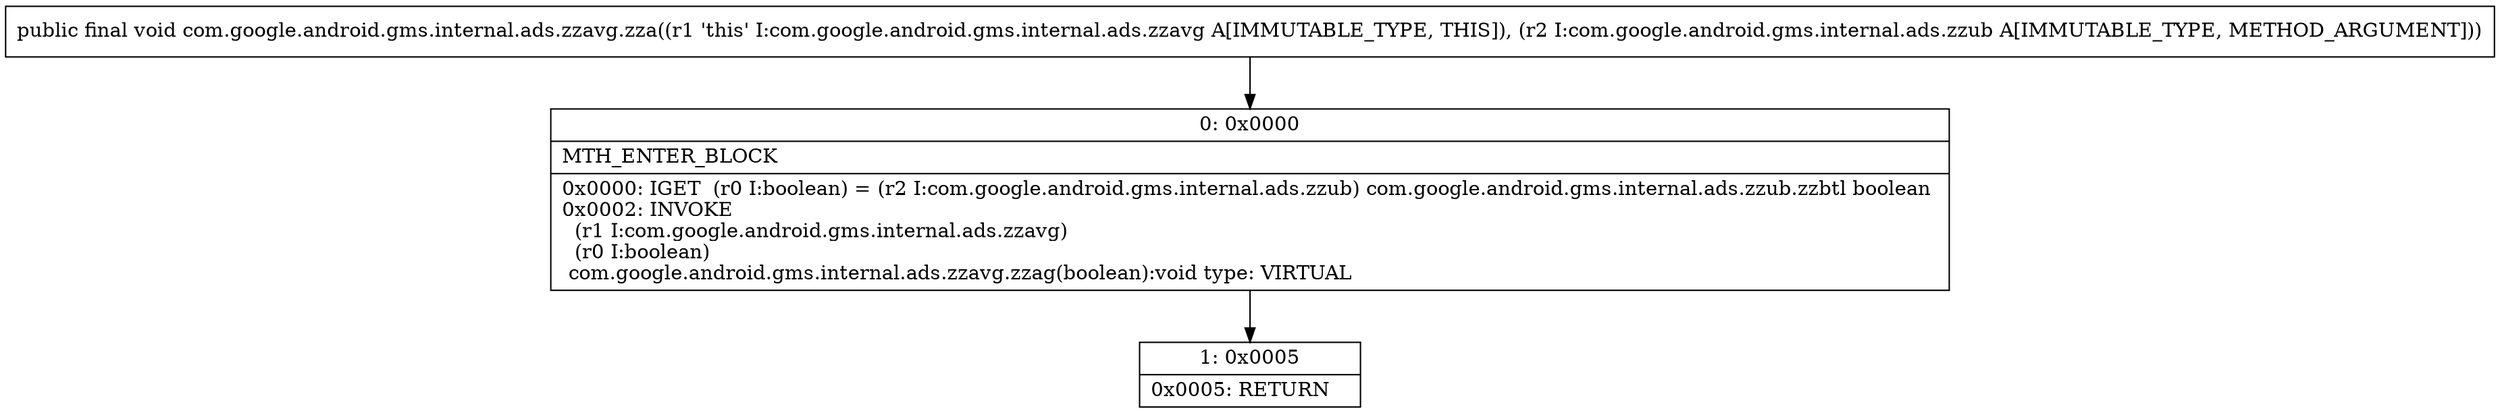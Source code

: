 digraph "CFG forcom.google.android.gms.internal.ads.zzavg.zza(Lcom\/google\/android\/gms\/internal\/ads\/zzub;)V" {
Node_0 [shape=record,label="{0\:\ 0x0000|MTH_ENTER_BLOCK\l|0x0000: IGET  (r0 I:boolean) = (r2 I:com.google.android.gms.internal.ads.zzub) com.google.android.gms.internal.ads.zzub.zzbtl boolean \l0x0002: INVOKE  \l  (r1 I:com.google.android.gms.internal.ads.zzavg)\l  (r0 I:boolean)\l com.google.android.gms.internal.ads.zzavg.zzag(boolean):void type: VIRTUAL \l}"];
Node_1 [shape=record,label="{1\:\ 0x0005|0x0005: RETURN   \l}"];
MethodNode[shape=record,label="{public final void com.google.android.gms.internal.ads.zzavg.zza((r1 'this' I:com.google.android.gms.internal.ads.zzavg A[IMMUTABLE_TYPE, THIS]), (r2 I:com.google.android.gms.internal.ads.zzub A[IMMUTABLE_TYPE, METHOD_ARGUMENT])) }"];
MethodNode -> Node_0;
Node_0 -> Node_1;
}

